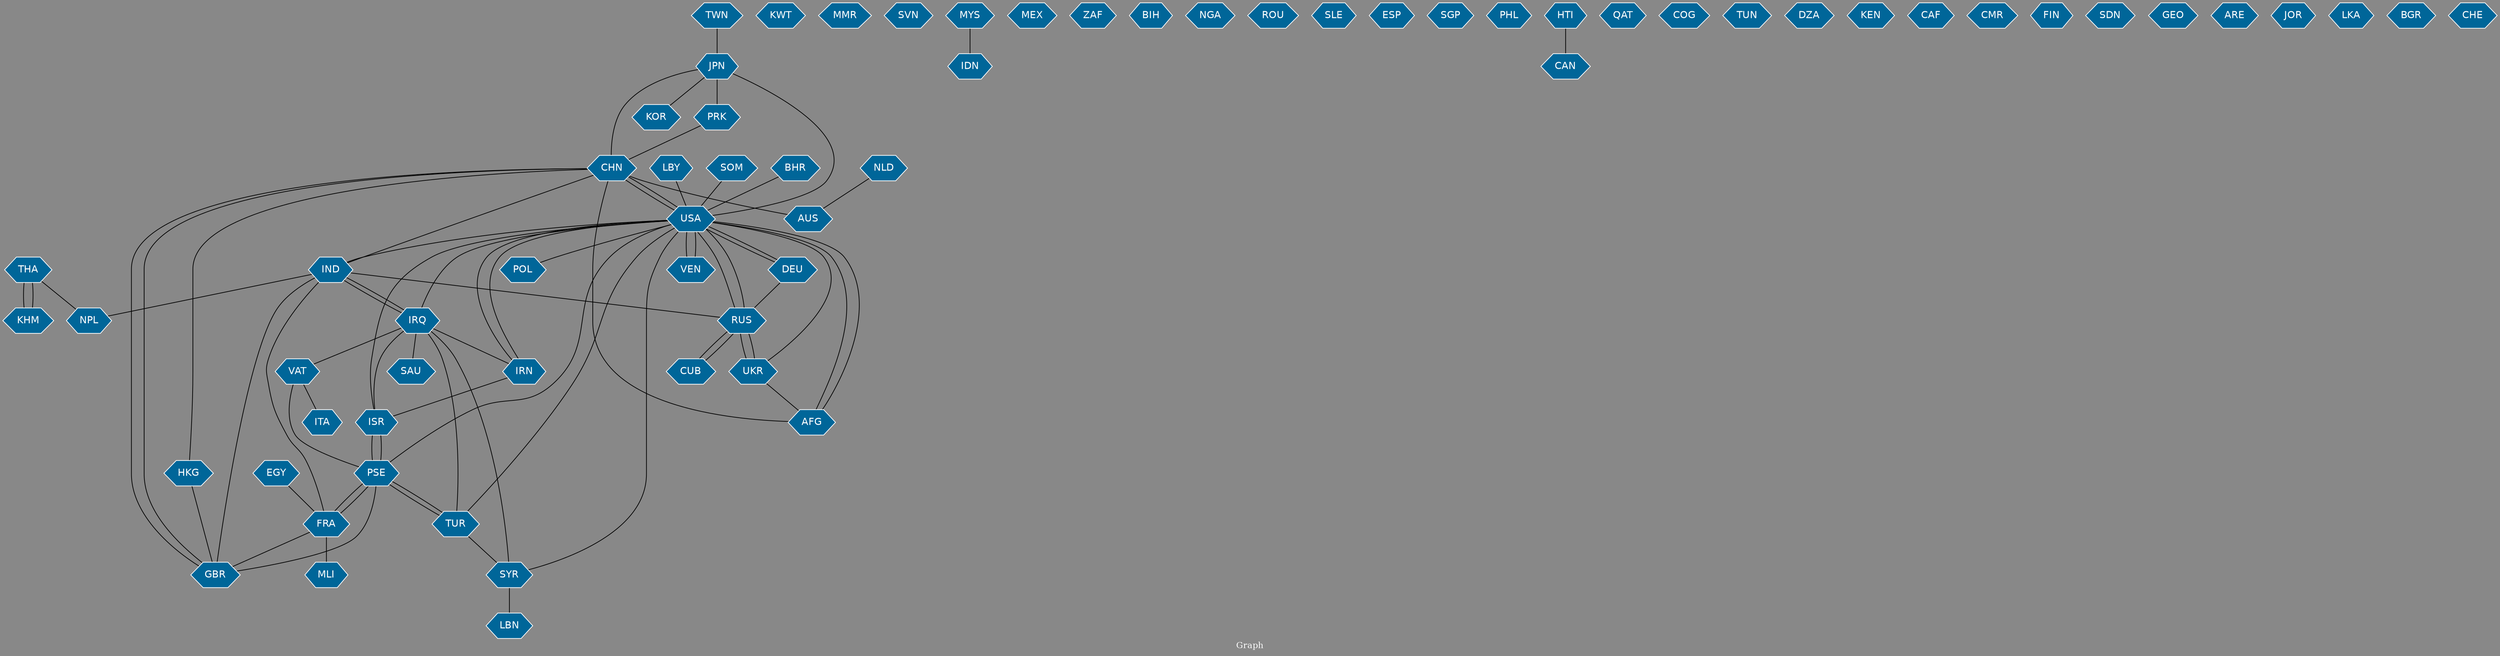 // Countries together in item graph
graph {
	graph [bgcolor="#888888" fontcolor=white fontsize=12 label="Graph" outputorder=edgesfirst overlap=prism]
	node [color=white fillcolor="#006699" fontcolor=white fontname=Helvetica shape=hexagon style=filled]
	edge [arrowhead=open color=black fontcolor=white fontname=Courier fontsize=12]
		CHN [label=CHN]
		KHM [label=KHM]
		KOR [label=KOR]
		KWT [label=KWT]
		RUS [label=RUS]
		MMR [label=MMR]
		SVN [label=SVN]
		VAT [label=VAT]
		PSE [label=PSE]
		LBY [label=LBY]
		TWN [label=TWN]
		JPN [label=JPN]
		SYR [label=SYR]
		LBN [label=LBN]
		TUR [label=TUR]
		DEU [label=DEU]
		PRK [label=PRK]
		ISR [label=ISR]
		IND [label=IND]
		FRA [label=FRA]
		GBR [label=GBR]
		CUB [label=CUB]
		NLD [label=NLD]
		USA [label=USA]
		SOM [label=SOM]
		IRQ [label=IRQ]
		AFG [label=AFG]
		AUS [label=AUS]
		EGY [label=EGY]
		MYS [label=MYS]
		MEX [label=MEX]
		ZAF [label=ZAF]
		IRN [label=IRN]
		IDN [label=IDN]
		UKR [label=UKR]
		BIH [label=BIH]
		ITA [label=ITA]
		THA [label=THA]
		POL [label=POL]
		NGA [label=NGA]
		ROU [label=ROU]
		SLE [label=SLE]
		VEN [label=VEN]
		ESP [label=ESP]
		NPL [label=NPL]
		SGP [label=SGP]
		PHL [label=PHL]
		HTI [label=HTI]
		CAN [label=CAN]
		QAT [label=QAT]
		COG [label=COG]
		MLI [label=MLI]
		TUN [label=TUN]
		DZA [label=DZA]
		KEN [label=KEN]
		CAF [label=CAF]
		CMR [label=CMR]
		HKG [label=HKG]
		FIN [label=FIN]
		SDN [label=SDN]
		GEO [label=GEO]
		ARE [label=ARE]
		BHR [label=BHR]
		JOR [label=JOR]
		LKA [label=LKA]
		SAU [label=SAU]
		BGR [label=BGR]
		CHE [label=CHE]
			CUB -- RUS [weight=1]
			USA -- ISR [weight=1]
			TUR -- SYR [weight=1]
			ISR -- PSE [weight=10]
			USA -- AFG [weight=1]
			UKR -- RUS [weight=2]
			JPN -- USA [weight=1]
			IRN -- USA [weight=1]
			IRQ -- IRN [weight=2]
			FRA -- GBR [weight=1]
			PSE -- TUR [weight=1]
			CHN -- USA [weight=4]
			TUR -- PSE [weight=1]
			IRQ -- SYR [weight=1]
			AFG -- CHN [weight=1]
			PRK -- CHN [weight=1]
			DEU -- RUS [weight=1]
			VAT -- ITA [weight=1]
			THA -- KHM [weight=1]
			IRQ -- USA [weight=1]
			GBR -- CHN [weight=1]
			IND -- RUS [weight=1]
			THA -- NPL [weight=1]
			USA -- POL [weight=1]
			PSE -- FRA [weight=1]
			JPN -- KOR [weight=1]
			TWN -- JPN [weight=1]
			CHN -- AUS [weight=1]
			VEN -- USA [weight=1]
			IRQ -- ISR [weight=1]
			CHN -- GBR [weight=1]
			KHM -- THA [weight=1]
			IRQ -- SAU [weight=1]
			USA -- IND [weight=2]
			MYS -- IDN [weight=1]
			USA -- SYR [weight=1]
			NLD -- AUS [weight=1]
			HKG -- GBR [weight=1]
			AFG -- USA [weight=1]
			IND -- GBR [weight=1]
			IND -- IRQ [weight=1]
			JPN -- PRK [weight=2]
			VAT -- PSE [weight=1]
			USA -- UKR [weight=1]
			USA -- IRN [weight=1]
			RUS -- USA [weight=1]
			SOM -- USA [weight=1]
			SYR -- LBN [weight=1]
			DEU -- USA [weight=3]
			IND -- CHN [weight=1]
			PSE -- USA [weight=1]
			IRN -- ISR [weight=1]
			USA -- VEN [weight=1]
			HTI -- CAN [weight=1]
			PSE -- ISR [weight=7]
			FRA -- PSE [weight=2]
			LBY -- USA [weight=1]
			IRQ -- IND [weight=1]
			USA -- CHN [weight=3]
			JPN -- CHN [weight=1]
			RUS -- UKR [weight=3]
			PSE -- GBR [weight=1]
			TUR -- USA [weight=1]
			FRA -- MLI [weight=1]
			USA -- RUS [weight=5]
			BHR -- USA [weight=1]
			IRQ -- TUR [weight=1]
			IRQ -- VAT [weight=1]
			IND -- FRA [weight=1]
			USA -- DEU [weight=3]
			EGY -- FRA [weight=1]
			IND -- NPL [weight=1]
			RUS -- CUB [weight=1]
			CHN -- HKG [weight=1]
			UKR -- AFG [weight=1]
}